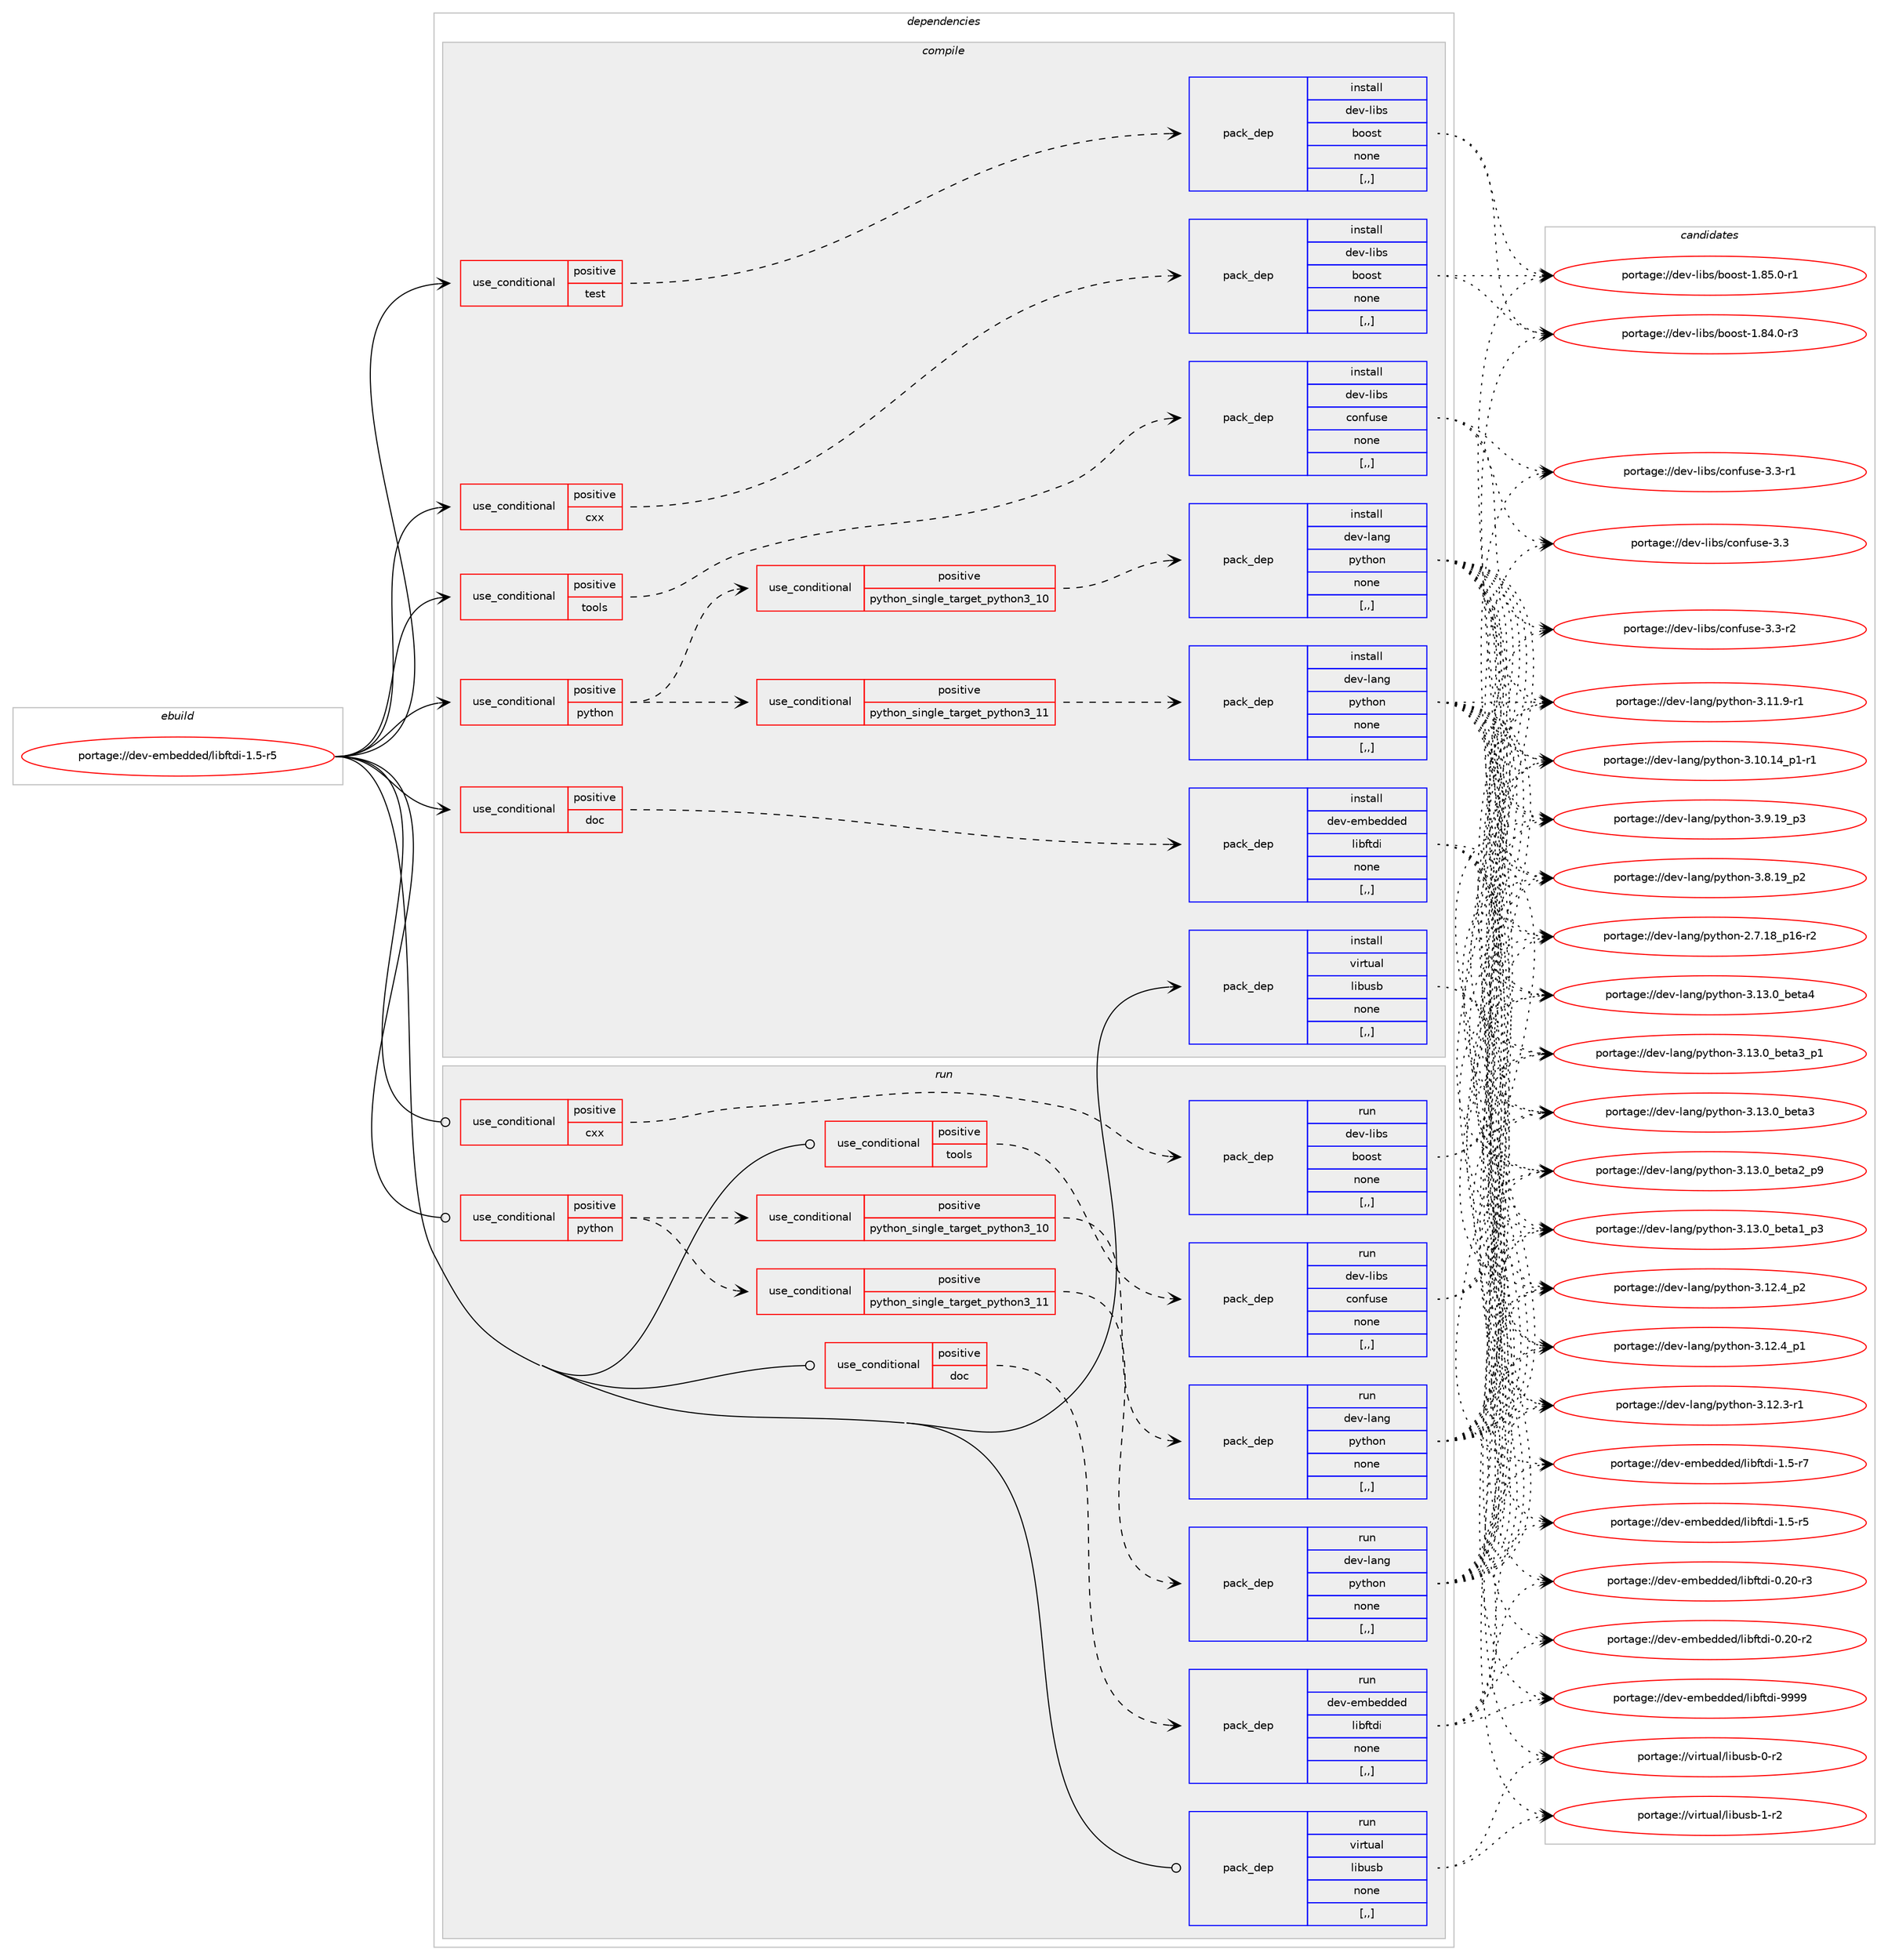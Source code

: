 digraph prolog {

# *************
# Graph options
# *************

newrank=true;
concentrate=true;
compound=true;
graph [rankdir=LR,fontname=Helvetica,fontsize=10,ranksep=1.5];#, ranksep=2.5, nodesep=0.2];
edge  [arrowhead=vee];
node  [fontname=Helvetica,fontsize=10];

# **********
# The ebuild
# **********

subgraph cluster_leftcol {
color=gray;
label=<<i>ebuild</i>>;
id [label="portage://dev-embedded/libftdi-1.5-r5", color=red, width=4, href="../dev-embedded/libftdi-1.5-r5.svg"];
}

# ****************
# The dependencies
# ****************

subgraph cluster_midcol {
color=gray;
label=<<i>dependencies</i>>;
subgraph cluster_compile {
fillcolor="#eeeeee";
style=filled;
label=<<i>compile</i>>;
subgraph cond19467 {
dependency73536 [label=<<TABLE BORDER="0" CELLBORDER="1" CELLSPACING="0" CELLPADDING="4"><TR><TD ROWSPAN="3" CELLPADDING="10">use_conditional</TD></TR><TR><TD>positive</TD></TR><TR><TD>cxx</TD></TR></TABLE>>, shape=none, color=red];
subgraph pack53116 {
dependency73537 [label=<<TABLE BORDER="0" CELLBORDER="1" CELLSPACING="0" CELLPADDING="4" WIDTH="220"><TR><TD ROWSPAN="6" CELLPADDING="30">pack_dep</TD></TR><TR><TD WIDTH="110">install</TD></TR><TR><TD>dev-libs</TD></TR><TR><TD>boost</TD></TR><TR><TD>none</TD></TR><TR><TD>[,,]</TD></TR></TABLE>>, shape=none, color=blue];
}
dependency73536:e -> dependency73537:w [weight=20,style="dashed",arrowhead="vee"];
}
id:e -> dependency73536:w [weight=20,style="solid",arrowhead="vee"];
subgraph cond19468 {
dependency73538 [label=<<TABLE BORDER="0" CELLBORDER="1" CELLSPACING="0" CELLPADDING="4"><TR><TD ROWSPAN="3" CELLPADDING="10">use_conditional</TD></TR><TR><TD>positive</TD></TR><TR><TD>doc</TD></TR></TABLE>>, shape=none, color=red];
subgraph pack53117 {
dependency73539 [label=<<TABLE BORDER="0" CELLBORDER="1" CELLSPACING="0" CELLPADDING="4" WIDTH="220"><TR><TD ROWSPAN="6" CELLPADDING="30">pack_dep</TD></TR><TR><TD WIDTH="110">install</TD></TR><TR><TD>dev-embedded</TD></TR><TR><TD>libftdi</TD></TR><TR><TD>none</TD></TR><TR><TD>[,,]</TD></TR></TABLE>>, shape=none, color=blue];
}
dependency73538:e -> dependency73539:w [weight=20,style="dashed",arrowhead="vee"];
}
id:e -> dependency73538:w [weight=20,style="solid",arrowhead="vee"];
subgraph cond19469 {
dependency73540 [label=<<TABLE BORDER="0" CELLBORDER="1" CELLSPACING="0" CELLPADDING="4"><TR><TD ROWSPAN="3" CELLPADDING="10">use_conditional</TD></TR><TR><TD>positive</TD></TR><TR><TD>python</TD></TR></TABLE>>, shape=none, color=red];
subgraph cond19470 {
dependency73541 [label=<<TABLE BORDER="0" CELLBORDER="1" CELLSPACING="0" CELLPADDING="4"><TR><TD ROWSPAN="3" CELLPADDING="10">use_conditional</TD></TR><TR><TD>positive</TD></TR><TR><TD>python_single_target_python3_10</TD></TR></TABLE>>, shape=none, color=red];
subgraph pack53118 {
dependency73542 [label=<<TABLE BORDER="0" CELLBORDER="1" CELLSPACING="0" CELLPADDING="4" WIDTH="220"><TR><TD ROWSPAN="6" CELLPADDING="30">pack_dep</TD></TR><TR><TD WIDTH="110">install</TD></TR><TR><TD>dev-lang</TD></TR><TR><TD>python</TD></TR><TR><TD>none</TD></TR><TR><TD>[,,]</TD></TR></TABLE>>, shape=none, color=blue];
}
dependency73541:e -> dependency73542:w [weight=20,style="dashed",arrowhead="vee"];
}
dependency73540:e -> dependency73541:w [weight=20,style="dashed",arrowhead="vee"];
subgraph cond19471 {
dependency73543 [label=<<TABLE BORDER="0" CELLBORDER="1" CELLSPACING="0" CELLPADDING="4"><TR><TD ROWSPAN="3" CELLPADDING="10">use_conditional</TD></TR><TR><TD>positive</TD></TR><TR><TD>python_single_target_python3_11</TD></TR></TABLE>>, shape=none, color=red];
subgraph pack53119 {
dependency73544 [label=<<TABLE BORDER="0" CELLBORDER="1" CELLSPACING="0" CELLPADDING="4" WIDTH="220"><TR><TD ROWSPAN="6" CELLPADDING="30">pack_dep</TD></TR><TR><TD WIDTH="110">install</TD></TR><TR><TD>dev-lang</TD></TR><TR><TD>python</TD></TR><TR><TD>none</TD></TR><TR><TD>[,,]</TD></TR></TABLE>>, shape=none, color=blue];
}
dependency73543:e -> dependency73544:w [weight=20,style="dashed",arrowhead="vee"];
}
dependency73540:e -> dependency73543:w [weight=20,style="dashed",arrowhead="vee"];
}
id:e -> dependency73540:w [weight=20,style="solid",arrowhead="vee"];
subgraph cond19472 {
dependency73545 [label=<<TABLE BORDER="0" CELLBORDER="1" CELLSPACING="0" CELLPADDING="4"><TR><TD ROWSPAN="3" CELLPADDING="10">use_conditional</TD></TR><TR><TD>positive</TD></TR><TR><TD>test</TD></TR></TABLE>>, shape=none, color=red];
subgraph pack53120 {
dependency73546 [label=<<TABLE BORDER="0" CELLBORDER="1" CELLSPACING="0" CELLPADDING="4" WIDTH="220"><TR><TD ROWSPAN="6" CELLPADDING="30">pack_dep</TD></TR><TR><TD WIDTH="110">install</TD></TR><TR><TD>dev-libs</TD></TR><TR><TD>boost</TD></TR><TR><TD>none</TD></TR><TR><TD>[,,]</TD></TR></TABLE>>, shape=none, color=blue];
}
dependency73545:e -> dependency73546:w [weight=20,style="dashed",arrowhead="vee"];
}
id:e -> dependency73545:w [weight=20,style="solid",arrowhead="vee"];
subgraph cond19473 {
dependency73547 [label=<<TABLE BORDER="0" CELLBORDER="1" CELLSPACING="0" CELLPADDING="4"><TR><TD ROWSPAN="3" CELLPADDING="10">use_conditional</TD></TR><TR><TD>positive</TD></TR><TR><TD>tools</TD></TR></TABLE>>, shape=none, color=red];
subgraph pack53121 {
dependency73548 [label=<<TABLE BORDER="0" CELLBORDER="1" CELLSPACING="0" CELLPADDING="4" WIDTH="220"><TR><TD ROWSPAN="6" CELLPADDING="30">pack_dep</TD></TR><TR><TD WIDTH="110">install</TD></TR><TR><TD>dev-libs</TD></TR><TR><TD>confuse</TD></TR><TR><TD>none</TD></TR><TR><TD>[,,]</TD></TR></TABLE>>, shape=none, color=blue];
}
dependency73547:e -> dependency73548:w [weight=20,style="dashed",arrowhead="vee"];
}
id:e -> dependency73547:w [weight=20,style="solid",arrowhead="vee"];
subgraph pack53122 {
dependency73549 [label=<<TABLE BORDER="0" CELLBORDER="1" CELLSPACING="0" CELLPADDING="4" WIDTH="220"><TR><TD ROWSPAN="6" CELLPADDING="30">pack_dep</TD></TR><TR><TD WIDTH="110">install</TD></TR><TR><TD>virtual</TD></TR><TR><TD>libusb</TD></TR><TR><TD>none</TD></TR><TR><TD>[,,]</TD></TR></TABLE>>, shape=none, color=blue];
}
id:e -> dependency73549:w [weight=20,style="solid",arrowhead="vee"];
}
subgraph cluster_compileandrun {
fillcolor="#eeeeee";
style=filled;
label=<<i>compile and run</i>>;
}
subgraph cluster_run {
fillcolor="#eeeeee";
style=filled;
label=<<i>run</i>>;
subgraph cond19474 {
dependency73550 [label=<<TABLE BORDER="0" CELLBORDER="1" CELLSPACING="0" CELLPADDING="4"><TR><TD ROWSPAN="3" CELLPADDING="10">use_conditional</TD></TR><TR><TD>positive</TD></TR><TR><TD>cxx</TD></TR></TABLE>>, shape=none, color=red];
subgraph pack53123 {
dependency73551 [label=<<TABLE BORDER="0" CELLBORDER="1" CELLSPACING="0" CELLPADDING="4" WIDTH="220"><TR><TD ROWSPAN="6" CELLPADDING="30">pack_dep</TD></TR><TR><TD WIDTH="110">run</TD></TR><TR><TD>dev-libs</TD></TR><TR><TD>boost</TD></TR><TR><TD>none</TD></TR><TR><TD>[,,]</TD></TR></TABLE>>, shape=none, color=blue];
}
dependency73550:e -> dependency73551:w [weight=20,style="dashed",arrowhead="vee"];
}
id:e -> dependency73550:w [weight=20,style="solid",arrowhead="odot"];
subgraph cond19475 {
dependency73552 [label=<<TABLE BORDER="0" CELLBORDER="1" CELLSPACING="0" CELLPADDING="4"><TR><TD ROWSPAN="3" CELLPADDING="10">use_conditional</TD></TR><TR><TD>positive</TD></TR><TR><TD>doc</TD></TR></TABLE>>, shape=none, color=red];
subgraph pack53124 {
dependency73553 [label=<<TABLE BORDER="0" CELLBORDER="1" CELLSPACING="0" CELLPADDING="4" WIDTH="220"><TR><TD ROWSPAN="6" CELLPADDING="30">pack_dep</TD></TR><TR><TD WIDTH="110">run</TD></TR><TR><TD>dev-embedded</TD></TR><TR><TD>libftdi</TD></TR><TR><TD>none</TD></TR><TR><TD>[,,]</TD></TR></TABLE>>, shape=none, color=blue];
}
dependency73552:e -> dependency73553:w [weight=20,style="dashed",arrowhead="vee"];
}
id:e -> dependency73552:w [weight=20,style="solid",arrowhead="odot"];
subgraph cond19476 {
dependency73554 [label=<<TABLE BORDER="0" CELLBORDER="1" CELLSPACING="0" CELLPADDING="4"><TR><TD ROWSPAN="3" CELLPADDING="10">use_conditional</TD></TR><TR><TD>positive</TD></TR><TR><TD>python</TD></TR></TABLE>>, shape=none, color=red];
subgraph cond19477 {
dependency73555 [label=<<TABLE BORDER="0" CELLBORDER="1" CELLSPACING="0" CELLPADDING="4"><TR><TD ROWSPAN="3" CELLPADDING="10">use_conditional</TD></TR><TR><TD>positive</TD></TR><TR><TD>python_single_target_python3_10</TD></TR></TABLE>>, shape=none, color=red];
subgraph pack53125 {
dependency73556 [label=<<TABLE BORDER="0" CELLBORDER="1" CELLSPACING="0" CELLPADDING="4" WIDTH="220"><TR><TD ROWSPAN="6" CELLPADDING="30">pack_dep</TD></TR><TR><TD WIDTH="110">run</TD></TR><TR><TD>dev-lang</TD></TR><TR><TD>python</TD></TR><TR><TD>none</TD></TR><TR><TD>[,,]</TD></TR></TABLE>>, shape=none, color=blue];
}
dependency73555:e -> dependency73556:w [weight=20,style="dashed",arrowhead="vee"];
}
dependency73554:e -> dependency73555:w [weight=20,style="dashed",arrowhead="vee"];
subgraph cond19478 {
dependency73557 [label=<<TABLE BORDER="0" CELLBORDER="1" CELLSPACING="0" CELLPADDING="4"><TR><TD ROWSPAN="3" CELLPADDING="10">use_conditional</TD></TR><TR><TD>positive</TD></TR><TR><TD>python_single_target_python3_11</TD></TR></TABLE>>, shape=none, color=red];
subgraph pack53126 {
dependency73558 [label=<<TABLE BORDER="0" CELLBORDER="1" CELLSPACING="0" CELLPADDING="4" WIDTH="220"><TR><TD ROWSPAN="6" CELLPADDING="30">pack_dep</TD></TR><TR><TD WIDTH="110">run</TD></TR><TR><TD>dev-lang</TD></TR><TR><TD>python</TD></TR><TR><TD>none</TD></TR><TR><TD>[,,]</TD></TR></TABLE>>, shape=none, color=blue];
}
dependency73557:e -> dependency73558:w [weight=20,style="dashed",arrowhead="vee"];
}
dependency73554:e -> dependency73557:w [weight=20,style="dashed",arrowhead="vee"];
}
id:e -> dependency73554:w [weight=20,style="solid",arrowhead="odot"];
subgraph cond19479 {
dependency73559 [label=<<TABLE BORDER="0" CELLBORDER="1" CELLSPACING="0" CELLPADDING="4"><TR><TD ROWSPAN="3" CELLPADDING="10">use_conditional</TD></TR><TR><TD>positive</TD></TR><TR><TD>tools</TD></TR></TABLE>>, shape=none, color=red];
subgraph pack53127 {
dependency73560 [label=<<TABLE BORDER="0" CELLBORDER="1" CELLSPACING="0" CELLPADDING="4" WIDTH="220"><TR><TD ROWSPAN="6" CELLPADDING="30">pack_dep</TD></TR><TR><TD WIDTH="110">run</TD></TR><TR><TD>dev-libs</TD></TR><TR><TD>confuse</TD></TR><TR><TD>none</TD></TR><TR><TD>[,,]</TD></TR></TABLE>>, shape=none, color=blue];
}
dependency73559:e -> dependency73560:w [weight=20,style="dashed",arrowhead="vee"];
}
id:e -> dependency73559:w [weight=20,style="solid",arrowhead="odot"];
subgraph pack53128 {
dependency73561 [label=<<TABLE BORDER="0" CELLBORDER="1" CELLSPACING="0" CELLPADDING="4" WIDTH="220"><TR><TD ROWSPAN="6" CELLPADDING="30">pack_dep</TD></TR><TR><TD WIDTH="110">run</TD></TR><TR><TD>virtual</TD></TR><TR><TD>libusb</TD></TR><TR><TD>none</TD></TR><TR><TD>[,,]</TD></TR></TABLE>>, shape=none, color=blue];
}
id:e -> dependency73561:w [weight=20,style="solid",arrowhead="odot"];
}
}

# **************
# The candidates
# **************

subgraph cluster_choices {
rank=same;
color=gray;
label=<<i>candidates</i>>;

subgraph choice53116 {
color=black;
nodesep=1;
choice10010111845108105981154798111111115116454946565346484511449 [label="portage://dev-libs/boost-1.85.0-r1", color=red, width=4,href="../dev-libs/boost-1.85.0-r1.svg"];
choice10010111845108105981154798111111115116454946565246484511451 [label="portage://dev-libs/boost-1.84.0-r3", color=red, width=4,href="../dev-libs/boost-1.84.0-r3.svg"];
dependency73537:e -> choice10010111845108105981154798111111115116454946565346484511449:w [style=dotted,weight="100"];
dependency73537:e -> choice10010111845108105981154798111111115116454946565246484511451:w [style=dotted,weight="100"];
}
subgraph choice53117 {
color=black;
nodesep=1;
choice100101118451011099810110010010110047108105981021161001054557575757 [label="portage://dev-embedded/libftdi-9999", color=red, width=4,href="../dev-embedded/libftdi-9999.svg"];
choice10010111845101109981011001001011004710810598102116100105454946534511455 [label="portage://dev-embedded/libftdi-1.5-r7", color=red, width=4,href="../dev-embedded/libftdi-1.5-r7.svg"];
choice10010111845101109981011001001011004710810598102116100105454946534511453 [label="portage://dev-embedded/libftdi-1.5-r5", color=red, width=4,href="../dev-embedded/libftdi-1.5-r5.svg"];
choice1001011184510110998101100100101100471081059810211610010545484650484511451 [label="portage://dev-embedded/libftdi-0.20-r3", color=red, width=4,href="../dev-embedded/libftdi-0.20-r3.svg"];
choice1001011184510110998101100100101100471081059810211610010545484650484511450 [label="portage://dev-embedded/libftdi-0.20-r2", color=red, width=4,href="../dev-embedded/libftdi-0.20-r2.svg"];
dependency73539:e -> choice100101118451011099810110010010110047108105981021161001054557575757:w [style=dotted,weight="100"];
dependency73539:e -> choice10010111845101109981011001001011004710810598102116100105454946534511455:w [style=dotted,weight="100"];
dependency73539:e -> choice10010111845101109981011001001011004710810598102116100105454946534511453:w [style=dotted,weight="100"];
dependency73539:e -> choice1001011184510110998101100100101100471081059810211610010545484650484511451:w [style=dotted,weight="100"];
dependency73539:e -> choice1001011184510110998101100100101100471081059810211610010545484650484511450:w [style=dotted,weight="100"];
}
subgraph choice53118 {
color=black;
nodesep=1;
choice1001011184510897110103471121211161041111104551464951464895981011169752 [label="portage://dev-lang/python-3.13.0_beta4", color=red, width=4,href="../dev-lang/python-3.13.0_beta4.svg"];
choice10010111845108971101034711212111610411111045514649514648959810111697519511249 [label="portage://dev-lang/python-3.13.0_beta3_p1", color=red, width=4,href="../dev-lang/python-3.13.0_beta3_p1.svg"];
choice1001011184510897110103471121211161041111104551464951464895981011169751 [label="portage://dev-lang/python-3.13.0_beta3", color=red, width=4,href="../dev-lang/python-3.13.0_beta3.svg"];
choice10010111845108971101034711212111610411111045514649514648959810111697509511257 [label="portage://dev-lang/python-3.13.0_beta2_p9", color=red, width=4,href="../dev-lang/python-3.13.0_beta2_p9.svg"];
choice10010111845108971101034711212111610411111045514649514648959810111697499511251 [label="portage://dev-lang/python-3.13.0_beta1_p3", color=red, width=4,href="../dev-lang/python-3.13.0_beta1_p3.svg"];
choice100101118451089711010347112121116104111110455146495046529511250 [label="portage://dev-lang/python-3.12.4_p2", color=red, width=4,href="../dev-lang/python-3.12.4_p2.svg"];
choice100101118451089711010347112121116104111110455146495046529511249 [label="portage://dev-lang/python-3.12.4_p1", color=red, width=4,href="../dev-lang/python-3.12.4_p1.svg"];
choice100101118451089711010347112121116104111110455146495046514511449 [label="portage://dev-lang/python-3.12.3-r1", color=red, width=4,href="../dev-lang/python-3.12.3-r1.svg"];
choice100101118451089711010347112121116104111110455146494946574511449 [label="portage://dev-lang/python-3.11.9-r1", color=red, width=4,href="../dev-lang/python-3.11.9-r1.svg"];
choice100101118451089711010347112121116104111110455146494846495295112494511449 [label="portage://dev-lang/python-3.10.14_p1-r1", color=red, width=4,href="../dev-lang/python-3.10.14_p1-r1.svg"];
choice100101118451089711010347112121116104111110455146574649579511251 [label="portage://dev-lang/python-3.9.19_p3", color=red, width=4,href="../dev-lang/python-3.9.19_p3.svg"];
choice100101118451089711010347112121116104111110455146564649579511250 [label="portage://dev-lang/python-3.8.19_p2", color=red, width=4,href="../dev-lang/python-3.8.19_p2.svg"];
choice100101118451089711010347112121116104111110455046554649569511249544511450 [label="portage://dev-lang/python-2.7.18_p16-r2", color=red, width=4,href="../dev-lang/python-2.7.18_p16-r2.svg"];
dependency73542:e -> choice1001011184510897110103471121211161041111104551464951464895981011169752:w [style=dotted,weight="100"];
dependency73542:e -> choice10010111845108971101034711212111610411111045514649514648959810111697519511249:w [style=dotted,weight="100"];
dependency73542:e -> choice1001011184510897110103471121211161041111104551464951464895981011169751:w [style=dotted,weight="100"];
dependency73542:e -> choice10010111845108971101034711212111610411111045514649514648959810111697509511257:w [style=dotted,weight="100"];
dependency73542:e -> choice10010111845108971101034711212111610411111045514649514648959810111697499511251:w [style=dotted,weight="100"];
dependency73542:e -> choice100101118451089711010347112121116104111110455146495046529511250:w [style=dotted,weight="100"];
dependency73542:e -> choice100101118451089711010347112121116104111110455146495046529511249:w [style=dotted,weight="100"];
dependency73542:e -> choice100101118451089711010347112121116104111110455146495046514511449:w [style=dotted,weight="100"];
dependency73542:e -> choice100101118451089711010347112121116104111110455146494946574511449:w [style=dotted,weight="100"];
dependency73542:e -> choice100101118451089711010347112121116104111110455146494846495295112494511449:w [style=dotted,weight="100"];
dependency73542:e -> choice100101118451089711010347112121116104111110455146574649579511251:w [style=dotted,weight="100"];
dependency73542:e -> choice100101118451089711010347112121116104111110455146564649579511250:w [style=dotted,weight="100"];
dependency73542:e -> choice100101118451089711010347112121116104111110455046554649569511249544511450:w [style=dotted,weight="100"];
}
subgraph choice53119 {
color=black;
nodesep=1;
choice1001011184510897110103471121211161041111104551464951464895981011169752 [label="portage://dev-lang/python-3.13.0_beta4", color=red, width=4,href="../dev-lang/python-3.13.0_beta4.svg"];
choice10010111845108971101034711212111610411111045514649514648959810111697519511249 [label="portage://dev-lang/python-3.13.0_beta3_p1", color=red, width=4,href="../dev-lang/python-3.13.0_beta3_p1.svg"];
choice1001011184510897110103471121211161041111104551464951464895981011169751 [label="portage://dev-lang/python-3.13.0_beta3", color=red, width=4,href="../dev-lang/python-3.13.0_beta3.svg"];
choice10010111845108971101034711212111610411111045514649514648959810111697509511257 [label="portage://dev-lang/python-3.13.0_beta2_p9", color=red, width=4,href="../dev-lang/python-3.13.0_beta2_p9.svg"];
choice10010111845108971101034711212111610411111045514649514648959810111697499511251 [label="portage://dev-lang/python-3.13.0_beta1_p3", color=red, width=4,href="../dev-lang/python-3.13.0_beta1_p3.svg"];
choice100101118451089711010347112121116104111110455146495046529511250 [label="portage://dev-lang/python-3.12.4_p2", color=red, width=4,href="../dev-lang/python-3.12.4_p2.svg"];
choice100101118451089711010347112121116104111110455146495046529511249 [label="portage://dev-lang/python-3.12.4_p1", color=red, width=4,href="../dev-lang/python-3.12.4_p1.svg"];
choice100101118451089711010347112121116104111110455146495046514511449 [label="portage://dev-lang/python-3.12.3-r1", color=red, width=4,href="../dev-lang/python-3.12.3-r1.svg"];
choice100101118451089711010347112121116104111110455146494946574511449 [label="portage://dev-lang/python-3.11.9-r1", color=red, width=4,href="../dev-lang/python-3.11.9-r1.svg"];
choice100101118451089711010347112121116104111110455146494846495295112494511449 [label="portage://dev-lang/python-3.10.14_p1-r1", color=red, width=4,href="../dev-lang/python-3.10.14_p1-r1.svg"];
choice100101118451089711010347112121116104111110455146574649579511251 [label="portage://dev-lang/python-3.9.19_p3", color=red, width=4,href="../dev-lang/python-3.9.19_p3.svg"];
choice100101118451089711010347112121116104111110455146564649579511250 [label="portage://dev-lang/python-3.8.19_p2", color=red, width=4,href="../dev-lang/python-3.8.19_p2.svg"];
choice100101118451089711010347112121116104111110455046554649569511249544511450 [label="portage://dev-lang/python-2.7.18_p16-r2", color=red, width=4,href="../dev-lang/python-2.7.18_p16-r2.svg"];
dependency73544:e -> choice1001011184510897110103471121211161041111104551464951464895981011169752:w [style=dotted,weight="100"];
dependency73544:e -> choice10010111845108971101034711212111610411111045514649514648959810111697519511249:w [style=dotted,weight="100"];
dependency73544:e -> choice1001011184510897110103471121211161041111104551464951464895981011169751:w [style=dotted,weight="100"];
dependency73544:e -> choice10010111845108971101034711212111610411111045514649514648959810111697509511257:w [style=dotted,weight="100"];
dependency73544:e -> choice10010111845108971101034711212111610411111045514649514648959810111697499511251:w [style=dotted,weight="100"];
dependency73544:e -> choice100101118451089711010347112121116104111110455146495046529511250:w [style=dotted,weight="100"];
dependency73544:e -> choice100101118451089711010347112121116104111110455146495046529511249:w [style=dotted,weight="100"];
dependency73544:e -> choice100101118451089711010347112121116104111110455146495046514511449:w [style=dotted,weight="100"];
dependency73544:e -> choice100101118451089711010347112121116104111110455146494946574511449:w [style=dotted,weight="100"];
dependency73544:e -> choice100101118451089711010347112121116104111110455146494846495295112494511449:w [style=dotted,weight="100"];
dependency73544:e -> choice100101118451089711010347112121116104111110455146574649579511251:w [style=dotted,weight="100"];
dependency73544:e -> choice100101118451089711010347112121116104111110455146564649579511250:w [style=dotted,weight="100"];
dependency73544:e -> choice100101118451089711010347112121116104111110455046554649569511249544511450:w [style=dotted,weight="100"];
}
subgraph choice53120 {
color=black;
nodesep=1;
choice10010111845108105981154798111111115116454946565346484511449 [label="portage://dev-libs/boost-1.85.0-r1", color=red, width=4,href="../dev-libs/boost-1.85.0-r1.svg"];
choice10010111845108105981154798111111115116454946565246484511451 [label="portage://dev-libs/boost-1.84.0-r3", color=red, width=4,href="../dev-libs/boost-1.84.0-r3.svg"];
dependency73546:e -> choice10010111845108105981154798111111115116454946565346484511449:w [style=dotted,weight="100"];
dependency73546:e -> choice10010111845108105981154798111111115116454946565246484511451:w [style=dotted,weight="100"];
}
subgraph choice53121 {
color=black;
nodesep=1;
choice10010111845108105981154799111110102117115101455146514511450 [label="portage://dev-libs/confuse-3.3-r2", color=red, width=4,href="../dev-libs/confuse-3.3-r2.svg"];
choice10010111845108105981154799111110102117115101455146514511449 [label="portage://dev-libs/confuse-3.3-r1", color=red, width=4,href="../dev-libs/confuse-3.3-r1.svg"];
choice1001011184510810598115479911111010211711510145514651 [label="portage://dev-libs/confuse-3.3", color=red, width=4,href="../dev-libs/confuse-3.3.svg"];
dependency73548:e -> choice10010111845108105981154799111110102117115101455146514511450:w [style=dotted,weight="100"];
dependency73548:e -> choice10010111845108105981154799111110102117115101455146514511449:w [style=dotted,weight="100"];
dependency73548:e -> choice1001011184510810598115479911111010211711510145514651:w [style=dotted,weight="100"];
}
subgraph choice53122 {
color=black;
nodesep=1;
choice1181051141161179710847108105981171159845494511450 [label="portage://virtual/libusb-1-r2", color=red, width=4,href="../virtual/libusb-1-r2.svg"];
choice1181051141161179710847108105981171159845484511450 [label="portage://virtual/libusb-0-r2", color=red, width=4,href="../virtual/libusb-0-r2.svg"];
dependency73549:e -> choice1181051141161179710847108105981171159845494511450:w [style=dotted,weight="100"];
dependency73549:e -> choice1181051141161179710847108105981171159845484511450:w [style=dotted,weight="100"];
}
subgraph choice53123 {
color=black;
nodesep=1;
choice10010111845108105981154798111111115116454946565346484511449 [label="portage://dev-libs/boost-1.85.0-r1", color=red, width=4,href="../dev-libs/boost-1.85.0-r1.svg"];
choice10010111845108105981154798111111115116454946565246484511451 [label="portage://dev-libs/boost-1.84.0-r3", color=red, width=4,href="../dev-libs/boost-1.84.0-r3.svg"];
dependency73551:e -> choice10010111845108105981154798111111115116454946565346484511449:w [style=dotted,weight="100"];
dependency73551:e -> choice10010111845108105981154798111111115116454946565246484511451:w [style=dotted,weight="100"];
}
subgraph choice53124 {
color=black;
nodesep=1;
choice100101118451011099810110010010110047108105981021161001054557575757 [label="portage://dev-embedded/libftdi-9999", color=red, width=4,href="../dev-embedded/libftdi-9999.svg"];
choice10010111845101109981011001001011004710810598102116100105454946534511455 [label="portage://dev-embedded/libftdi-1.5-r7", color=red, width=4,href="../dev-embedded/libftdi-1.5-r7.svg"];
choice10010111845101109981011001001011004710810598102116100105454946534511453 [label="portage://dev-embedded/libftdi-1.5-r5", color=red, width=4,href="../dev-embedded/libftdi-1.5-r5.svg"];
choice1001011184510110998101100100101100471081059810211610010545484650484511451 [label="portage://dev-embedded/libftdi-0.20-r3", color=red, width=4,href="../dev-embedded/libftdi-0.20-r3.svg"];
choice1001011184510110998101100100101100471081059810211610010545484650484511450 [label="portage://dev-embedded/libftdi-0.20-r2", color=red, width=4,href="../dev-embedded/libftdi-0.20-r2.svg"];
dependency73553:e -> choice100101118451011099810110010010110047108105981021161001054557575757:w [style=dotted,weight="100"];
dependency73553:e -> choice10010111845101109981011001001011004710810598102116100105454946534511455:w [style=dotted,weight="100"];
dependency73553:e -> choice10010111845101109981011001001011004710810598102116100105454946534511453:w [style=dotted,weight="100"];
dependency73553:e -> choice1001011184510110998101100100101100471081059810211610010545484650484511451:w [style=dotted,weight="100"];
dependency73553:e -> choice1001011184510110998101100100101100471081059810211610010545484650484511450:w [style=dotted,weight="100"];
}
subgraph choice53125 {
color=black;
nodesep=1;
choice1001011184510897110103471121211161041111104551464951464895981011169752 [label="portage://dev-lang/python-3.13.0_beta4", color=red, width=4,href="../dev-lang/python-3.13.0_beta4.svg"];
choice10010111845108971101034711212111610411111045514649514648959810111697519511249 [label="portage://dev-lang/python-3.13.0_beta3_p1", color=red, width=4,href="../dev-lang/python-3.13.0_beta3_p1.svg"];
choice1001011184510897110103471121211161041111104551464951464895981011169751 [label="portage://dev-lang/python-3.13.0_beta3", color=red, width=4,href="../dev-lang/python-3.13.0_beta3.svg"];
choice10010111845108971101034711212111610411111045514649514648959810111697509511257 [label="portage://dev-lang/python-3.13.0_beta2_p9", color=red, width=4,href="../dev-lang/python-3.13.0_beta2_p9.svg"];
choice10010111845108971101034711212111610411111045514649514648959810111697499511251 [label="portage://dev-lang/python-3.13.0_beta1_p3", color=red, width=4,href="../dev-lang/python-3.13.0_beta1_p3.svg"];
choice100101118451089711010347112121116104111110455146495046529511250 [label="portage://dev-lang/python-3.12.4_p2", color=red, width=4,href="../dev-lang/python-3.12.4_p2.svg"];
choice100101118451089711010347112121116104111110455146495046529511249 [label="portage://dev-lang/python-3.12.4_p1", color=red, width=4,href="../dev-lang/python-3.12.4_p1.svg"];
choice100101118451089711010347112121116104111110455146495046514511449 [label="portage://dev-lang/python-3.12.3-r1", color=red, width=4,href="../dev-lang/python-3.12.3-r1.svg"];
choice100101118451089711010347112121116104111110455146494946574511449 [label="portage://dev-lang/python-3.11.9-r1", color=red, width=4,href="../dev-lang/python-3.11.9-r1.svg"];
choice100101118451089711010347112121116104111110455146494846495295112494511449 [label="portage://dev-lang/python-3.10.14_p1-r1", color=red, width=4,href="../dev-lang/python-3.10.14_p1-r1.svg"];
choice100101118451089711010347112121116104111110455146574649579511251 [label="portage://dev-lang/python-3.9.19_p3", color=red, width=4,href="../dev-lang/python-3.9.19_p3.svg"];
choice100101118451089711010347112121116104111110455146564649579511250 [label="portage://dev-lang/python-3.8.19_p2", color=red, width=4,href="../dev-lang/python-3.8.19_p2.svg"];
choice100101118451089711010347112121116104111110455046554649569511249544511450 [label="portage://dev-lang/python-2.7.18_p16-r2", color=red, width=4,href="../dev-lang/python-2.7.18_p16-r2.svg"];
dependency73556:e -> choice1001011184510897110103471121211161041111104551464951464895981011169752:w [style=dotted,weight="100"];
dependency73556:e -> choice10010111845108971101034711212111610411111045514649514648959810111697519511249:w [style=dotted,weight="100"];
dependency73556:e -> choice1001011184510897110103471121211161041111104551464951464895981011169751:w [style=dotted,weight="100"];
dependency73556:e -> choice10010111845108971101034711212111610411111045514649514648959810111697509511257:w [style=dotted,weight="100"];
dependency73556:e -> choice10010111845108971101034711212111610411111045514649514648959810111697499511251:w [style=dotted,weight="100"];
dependency73556:e -> choice100101118451089711010347112121116104111110455146495046529511250:w [style=dotted,weight="100"];
dependency73556:e -> choice100101118451089711010347112121116104111110455146495046529511249:w [style=dotted,weight="100"];
dependency73556:e -> choice100101118451089711010347112121116104111110455146495046514511449:w [style=dotted,weight="100"];
dependency73556:e -> choice100101118451089711010347112121116104111110455146494946574511449:w [style=dotted,weight="100"];
dependency73556:e -> choice100101118451089711010347112121116104111110455146494846495295112494511449:w [style=dotted,weight="100"];
dependency73556:e -> choice100101118451089711010347112121116104111110455146574649579511251:w [style=dotted,weight="100"];
dependency73556:e -> choice100101118451089711010347112121116104111110455146564649579511250:w [style=dotted,weight="100"];
dependency73556:e -> choice100101118451089711010347112121116104111110455046554649569511249544511450:w [style=dotted,weight="100"];
}
subgraph choice53126 {
color=black;
nodesep=1;
choice1001011184510897110103471121211161041111104551464951464895981011169752 [label="portage://dev-lang/python-3.13.0_beta4", color=red, width=4,href="../dev-lang/python-3.13.0_beta4.svg"];
choice10010111845108971101034711212111610411111045514649514648959810111697519511249 [label="portage://dev-lang/python-3.13.0_beta3_p1", color=red, width=4,href="../dev-lang/python-3.13.0_beta3_p1.svg"];
choice1001011184510897110103471121211161041111104551464951464895981011169751 [label="portage://dev-lang/python-3.13.0_beta3", color=red, width=4,href="../dev-lang/python-3.13.0_beta3.svg"];
choice10010111845108971101034711212111610411111045514649514648959810111697509511257 [label="portage://dev-lang/python-3.13.0_beta2_p9", color=red, width=4,href="../dev-lang/python-3.13.0_beta2_p9.svg"];
choice10010111845108971101034711212111610411111045514649514648959810111697499511251 [label="portage://dev-lang/python-3.13.0_beta1_p3", color=red, width=4,href="../dev-lang/python-3.13.0_beta1_p3.svg"];
choice100101118451089711010347112121116104111110455146495046529511250 [label="portage://dev-lang/python-3.12.4_p2", color=red, width=4,href="../dev-lang/python-3.12.4_p2.svg"];
choice100101118451089711010347112121116104111110455146495046529511249 [label="portage://dev-lang/python-3.12.4_p1", color=red, width=4,href="../dev-lang/python-3.12.4_p1.svg"];
choice100101118451089711010347112121116104111110455146495046514511449 [label="portage://dev-lang/python-3.12.3-r1", color=red, width=4,href="../dev-lang/python-3.12.3-r1.svg"];
choice100101118451089711010347112121116104111110455146494946574511449 [label="portage://dev-lang/python-3.11.9-r1", color=red, width=4,href="../dev-lang/python-3.11.9-r1.svg"];
choice100101118451089711010347112121116104111110455146494846495295112494511449 [label="portage://dev-lang/python-3.10.14_p1-r1", color=red, width=4,href="../dev-lang/python-3.10.14_p1-r1.svg"];
choice100101118451089711010347112121116104111110455146574649579511251 [label="portage://dev-lang/python-3.9.19_p3", color=red, width=4,href="../dev-lang/python-3.9.19_p3.svg"];
choice100101118451089711010347112121116104111110455146564649579511250 [label="portage://dev-lang/python-3.8.19_p2", color=red, width=4,href="../dev-lang/python-3.8.19_p2.svg"];
choice100101118451089711010347112121116104111110455046554649569511249544511450 [label="portage://dev-lang/python-2.7.18_p16-r2", color=red, width=4,href="../dev-lang/python-2.7.18_p16-r2.svg"];
dependency73558:e -> choice1001011184510897110103471121211161041111104551464951464895981011169752:w [style=dotted,weight="100"];
dependency73558:e -> choice10010111845108971101034711212111610411111045514649514648959810111697519511249:w [style=dotted,weight="100"];
dependency73558:e -> choice1001011184510897110103471121211161041111104551464951464895981011169751:w [style=dotted,weight="100"];
dependency73558:e -> choice10010111845108971101034711212111610411111045514649514648959810111697509511257:w [style=dotted,weight="100"];
dependency73558:e -> choice10010111845108971101034711212111610411111045514649514648959810111697499511251:w [style=dotted,weight="100"];
dependency73558:e -> choice100101118451089711010347112121116104111110455146495046529511250:w [style=dotted,weight="100"];
dependency73558:e -> choice100101118451089711010347112121116104111110455146495046529511249:w [style=dotted,weight="100"];
dependency73558:e -> choice100101118451089711010347112121116104111110455146495046514511449:w [style=dotted,weight="100"];
dependency73558:e -> choice100101118451089711010347112121116104111110455146494946574511449:w [style=dotted,weight="100"];
dependency73558:e -> choice100101118451089711010347112121116104111110455146494846495295112494511449:w [style=dotted,weight="100"];
dependency73558:e -> choice100101118451089711010347112121116104111110455146574649579511251:w [style=dotted,weight="100"];
dependency73558:e -> choice100101118451089711010347112121116104111110455146564649579511250:w [style=dotted,weight="100"];
dependency73558:e -> choice100101118451089711010347112121116104111110455046554649569511249544511450:w [style=dotted,weight="100"];
}
subgraph choice53127 {
color=black;
nodesep=1;
choice10010111845108105981154799111110102117115101455146514511450 [label="portage://dev-libs/confuse-3.3-r2", color=red, width=4,href="../dev-libs/confuse-3.3-r2.svg"];
choice10010111845108105981154799111110102117115101455146514511449 [label="portage://dev-libs/confuse-3.3-r1", color=red, width=4,href="../dev-libs/confuse-3.3-r1.svg"];
choice1001011184510810598115479911111010211711510145514651 [label="portage://dev-libs/confuse-3.3", color=red, width=4,href="../dev-libs/confuse-3.3.svg"];
dependency73560:e -> choice10010111845108105981154799111110102117115101455146514511450:w [style=dotted,weight="100"];
dependency73560:e -> choice10010111845108105981154799111110102117115101455146514511449:w [style=dotted,weight="100"];
dependency73560:e -> choice1001011184510810598115479911111010211711510145514651:w [style=dotted,weight="100"];
}
subgraph choice53128 {
color=black;
nodesep=1;
choice1181051141161179710847108105981171159845494511450 [label="portage://virtual/libusb-1-r2", color=red, width=4,href="../virtual/libusb-1-r2.svg"];
choice1181051141161179710847108105981171159845484511450 [label="portage://virtual/libusb-0-r2", color=red, width=4,href="../virtual/libusb-0-r2.svg"];
dependency73561:e -> choice1181051141161179710847108105981171159845494511450:w [style=dotted,weight="100"];
dependency73561:e -> choice1181051141161179710847108105981171159845484511450:w [style=dotted,weight="100"];
}
}

}
